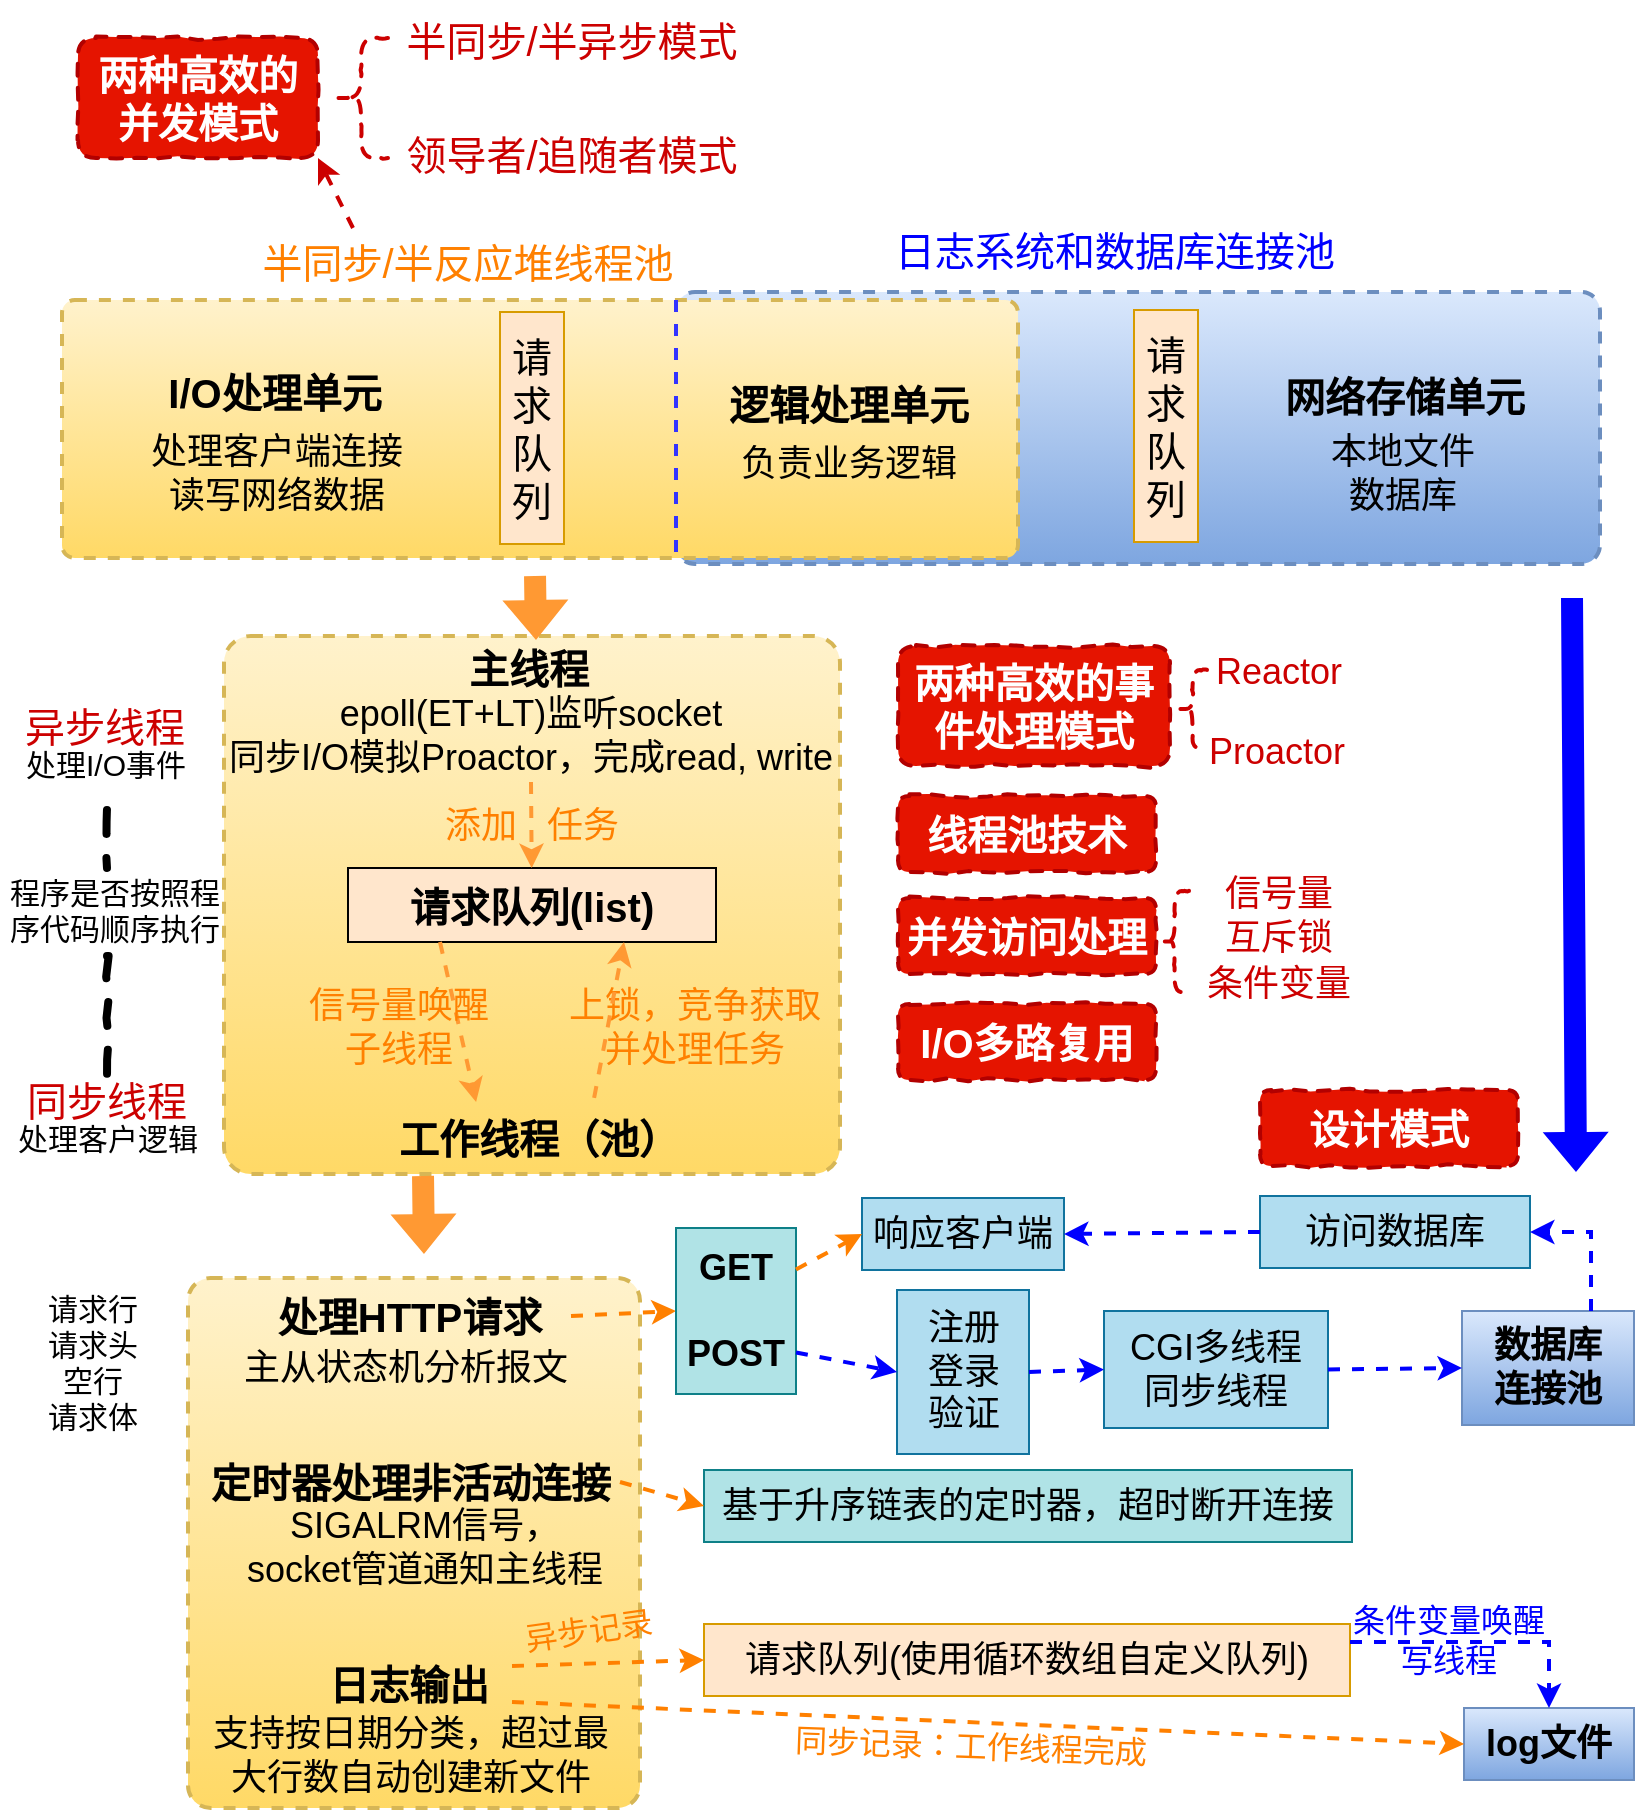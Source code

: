 <mxfile version="20.0.4" type="github">
  <diagram id="v8hTpokYwNXpzIlPlH0_" name="Page-1">
    <mxGraphModel dx="2249" dy="761" grid="0" gridSize="10" guides="1" tooltips="1" connect="1" arrows="1" fold="1" page="1" pageScale="1" pageWidth="827" pageHeight="1169" math="0" shadow="0">
      <root>
        <mxCell id="0" />
        <mxCell id="1" parent="0" />
        <mxCell id="amvjW9r1WKbjVWtIjcH6-35" value="" style="rounded=1;whiteSpace=wrap;html=1;fontSize=20;arcSize=5;dashed=1;strokeWidth=2;strokeColor=#d6b656;fillColor=#fff2cc;gradientColor=#ffd966;" parent="1" vertex="1">
          <mxGeometry x="-733" y="686" width="226" height="265" as="geometry" />
        </mxCell>
        <mxCell id="amvjW9r1WKbjVWtIjcH6-29" value="" style="rounded=1;whiteSpace=wrap;html=1;fontSize=20;arcSize=5;dashed=1;strokeWidth=2;strokeColor=#d6b656;fillColor=#fff2cc;gradientColor=#ffd966;" parent="1" vertex="1">
          <mxGeometry x="-715" y="365" width="308" height="269" as="geometry" />
        </mxCell>
        <mxCell id="amvjW9r1WKbjVWtIjcH6-7" value="" style="rounded=1;whiteSpace=wrap;html=1;fontSize=20;arcSize=7;dashed=1;strokeWidth=2;strokeColor=#6c8ebf;fillColor=#dae8fc;gradientColor=#7ea6e0;" parent="1" vertex="1">
          <mxGeometry x="-489" y="193" width="462" height="136" as="geometry" />
        </mxCell>
        <mxCell id="amvjW9r1WKbjVWtIjcH6-6" value="" style="rounded=1;whiteSpace=wrap;html=1;fontSize=20;arcSize=5;dashed=1;strokeWidth=2;strokeColor=#d6b656;fillColor=#fff2cc;gradientColor=#ffd966;" parent="1" vertex="1">
          <mxGeometry x="-796" y="197" width="478" height="129" as="geometry" />
        </mxCell>
        <mxCell id="amvjW9r1WKbjVWtIjcH6-1" value="I/O处理单元" style="rounded=0;whiteSpace=wrap;html=1;fontStyle=1;fontSize=20;strokeColor=none;fillColor=none;flipH=1;" parent="1" vertex="1">
          <mxGeometry x="-762" y="214.5" width="145" height="57" as="geometry" />
        </mxCell>
        <mxCell id="amvjW9r1WKbjVWtIjcH6-2" value="逻辑处理单元" style="rounded=0;whiteSpace=wrap;html=1;fontStyle=1;fontSize=20;strokeColor=none;fillColor=none;flipH=1;" parent="1" vertex="1">
          <mxGeometry x="-475" y="220" width="145" height="57" as="geometry" />
        </mxCell>
        <mxCell id="amvjW9r1WKbjVWtIjcH6-3" value="网络存储单元" style="rounded=0;whiteSpace=wrap;html=1;fontStyle=1;fontSize=20;strokeColor=none;fillColor=none;flipH=1;" parent="1" vertex="1">
          <mxGeometry x="-197" y="216" width="145" height="57" as="geometry" />
        </mxCell>
        <mxCell id="amvjW9r1WKbjVWtIjcH6-4" value="&lt;font style=&quot;font-size: 20px;&quot;&gt;请求队列&lt;/font&gt;" style="rounded=0;whiteSpace=wrap;html=1;fontSize=20;fillColor=#ffe6cc;strokeColor=#d79b00;" parent="1" vertex="1">
          <mxGeometry x="-577" y="203" width="32" height="116" as="geometry" />
        </mxCell>
        <mxCell id="amvjW9r1WKbjVWtIjcH6-5" value="&lt;font style=&quot;font-size: 20px;&quot;&gt;请求队列&lt;/font&gt;" style="rounded=0;whiteSpace=wrap;html=1;fontSize=20;fillColor=#ffe6cc;strokeColor=#d79b00;" parent="1" vertex="1">
          <mxGeometry x="-260" y="202" width="32" height="116" as="geometry" />
        </mxCell>
        <mxCell id="amvjW9r1WKbjVWtIjcH6-8" value="" style="endArrow=none;html=1;rounded=0;fontSize=20;dashed=1;strokeWidth=2;strokeColor=#3333FF;" parent="1" edge="1">
          <mxGeometry width="50" height="50" relative="1" as="geometry">
            <mxPoint x="-489" y="323" as="sourcePoint" />
            <mxPoint x="-489" y="197" as="targetPoint" />
          </mxGeometry>
        </mxCell>
        <mxCell id="amvjW9r1WKbjVWtIjcH6-9" value="半同步/半反应堆线程池" style="rounded=0;whiteSpace=wrap;html=1;dashed=1;fontSize=20;strokeColor=none;strokeWidth=2;fillColor=none;fontColor=#FF8000;" parent="1" vertex="1">
          <mxGeometry x="-708" y="161" width="230" height="33" as="geometry" />
        </mxCell>
        <mxCell id="amvjW9r1WKbjVWtIjcH6-11" value="日志系统和数据库连接池" style="rounded=0;whiteSpace=wrap;html=1;dashed=1;fontSize=20;strokeColor=none;strokeWidth=2;fillColor=none;fontColor=#0000FF;" parent="1" vertex="1">
          <mxGeometry x="-395" y="155" width="251" height="33" as="geometry" />
        </mxCell>
        <mxCell id="amvjW9r1WKbjVWtIjcH6-12" value="" style="endArrow=classic;html=1;rounded=0;dashed=1;fontSize=20;fontColor=#CC0000;strokeColor=#CC0000;strokeWidth=2;exitX=0.25;exitY=0;exitDx=0;exitDy=0;entryX=1;entryY=1;entryDx=0;entryDy=0;" parent="1" source="amvjW9r1WKbjVWtIjcH6-9" target="amvjW9r1WKbjVWtIjcH6-13" edge="1">
          <mxGeometry width="50" height="50" relative="1" as="geometry">
            <mxPoint x="-582" y="131" as="sourcePoint" />
            <mxPoint x="-617" y="51" as="targetPoint" />
          </mxGeometry>
        </mxCell>
        <mxCell id="amvjW9r1WKbjVWtIjcH6-13" value="两种高效的并发模式" style="rounded=1;whiteSpace=wrap;html=1;dashed=1;fontSize=20;strokeColor=#B20000;strokeWidth=2;fillColor=#e51400;comic=1;fontStyle=1;fontColor=#ffffff;" parent="1" vertex="1">
          <mxGeometry x="-788" y="66" width="120" height="60" as="geometry" />
        </mxCell>
        <mxCell id="amvjW9r1WKbjVWtIjcH6-14" value="" style="shape=curlyBracket;whiteSpace=wrap;html=1;rounded=1;dashed=1;comic=1;fontSize=20;fontColor=#CC0000;strokeColor=#CC0000;strokeWidth=2;fillColor=none;" parent="1" vertex="1">
          <mxGeometry x="-660" y="66" width="27" height="60" as="geometry" />
        </mxCell>
        <mxCell id="amvjW9r1WKbjVWtIjcH6-15" value="半同步/半异步模式" style="rounded=0;whiteSpace=wrap;html=1;dashed=1;comic=1;fontSize=20;fontColor=#CC0000;strokeColor=none;strokeWidth=2;fillColor=none;" parent="1" vertex="1">
          <mxGeometry x="-638" y="47" width="194" height="40" as="geometry" />
        </mxCell>
        <mxCell id="amvjW9r1WKbjVWtIjcH6-16" value="领导者/追随者模式" style="rounded=0;whiteSpace=wrap;html=1;dashed=1;comic=1;fontSize=20;fontColor=#CC0000;strokeColor=none;strokeWidth=2;fillColor=none;" parent="1" vertex="1">
          <mxGeometry x="-638" y="104" width="194" height="40" as="geometry" />
        </mxCell>
        <mxCell id="amvjW9r1WKbjVWtIjcH6-17" value="" style="shape=flexArrow;endArrow=classic;html=1;rounded=0;dashed=1;fontSize=20;fontColor=#FF9933;strokeColor=none;strokeWidth=2;fillColor=#FF9933;" parent="1" edge="1">
          <mxGeometry width="50" height="50" relative="1" as="geometry">
            <mxPoint x="-559.5" y="334" as="sourcePoint" />
            <mxPoint x="-559" y="368" as="targetPoint" />
          </mxGeometry>
        </mxCell>
        <mxCell id="amvjW9r1WKbjVWtIjcH6-18" value="主线程" style="rounded=0;whiteSpace=wrap;html=1;fontStyle=1;fontSize=20;strokeColor=none;fillColor=none;flipH=1;" parent="1" vertex="1">
          <mxGeometry x="-634" y="363" width="143" height="36" as="geometry" />
        </mxCell>
        <mxCell id="amvjW9r1WKbjVWtIjcH6-19" value="工作线程（池）" style="rounded=0;whiteSpace=wrap;html=1;fontStyle=1;fontSize=20;strokeColor=none;fillColor=none;flipH=1;" parent="1" vertex="1">
          <mxGeometry x="-650" y="598" width="185" height="36" as="geometry" />
        </mxCell>
        <mxCell id="amvjW9r1WKbjVWtIjcH6-20" value="&lt;font style=&quot;font-size: 20px;&quot;&gt;请求队列(list)&lt;/font&gt;" style="rounded=0;whiteSpace=wrap;html=1;fontSize=20;fontStyle=1;fillColor=#ffe6cc;strokeColor=default;" parent="1" vertex="1">
          <mxGeometry x="-653" y="481" width="184" height="37" as="geometry" />
        </mxCell>
        <mxCell id="amvjW9r1WKbjVWtIjcH6-21" value="&lt;font style=&quot;font-size: 18px;&quot;&gt;epoll(ET+LT)监听socket&lt;br&gt;同步I/O模拟Proactor，完成read, write&lt;/font&gt;" style="rounded=0;whiteSpace=wrap;html=1;fontSize=18;fillColor=none;strokeColor=none;" parent="1" vertex="1">
          <mxGeometry x="-714" y="392" width="305" height="46" as="geometry" />
        </mxCell>
        <mxCell id="amvjW9r1WKbjVWtIjcH6-23" value="" style="endArrow=classic;html=1;rounded=0;dashed=1;fontSize=20;fontColor=#FF9933;strokeColor=#FF9933;strokeWidth=2;fillColor=#FF9933;exitX=0.5;exitY=1;exitDx=0;exitDy=0;" parent="1" source="amvjW9r1WKbjVWtIjcH6-21" target="amvjW9r1WKbjVWtIjcH6-20" edge="1">
          <mxGeometry width="50" height="50" relative="1" as="geometry">
            <mxPoint x="-435" y="408" as="sourcePoint" />
            <mxPoint x="-385" y="358" as="targetPoint" />
          </mxGeometry>
        </mxCell>
        <mxCell id="amvjW9r1WKbjVWtIjcH6-24" value="&lt;span style=&quot;font-size: 18px;&quot;&gt;添加&amp;nbsp; &amp;nbsp;任务&lt;/span&gt;" style="rounded=0;whiteSpace=wrap;html=1;fontSize=18;fillColor=none;strokeColor=none;fontColor=#FF8000;" parent="1" vertex="1">
          <mxGeometry x="-666.75" y="443" width="211.5" height="34" as="geometry" />
        </mxCell>
        <mxCell id="amvjW9r1WKbjVWtIjcH6-25" value="" style="endArrow=classic;html=1;rounded=0;dashed=1;fontSize=20;fontColor=#FF9933;strokeColor=#FF9933;strokeWidth=2;fillColor=#FF9933;entryX=0.67;entryY=0;entryDx=0;entryDy=0;exitX=0.25;exitY=1;exitDx=0;exitDy=0;entryPerimeter=0;" parent="1" source="amvjW9r1WKbjVWtIjcH6-20" target="amvjW9r1WKbjVWtIjcH6-19" edge="1">
          <mxGeometry width="50" height="50" relative="1" as="geometry">
            <mxPoint x="-551" y="449" as="sourcePoint" />
            <mxPoint x="-550.992" y="491" as="targetPoint" />
          </mxGeometry>
        </mxCell>
        <mxCell id="amvjW9r1WKbjVWtIjcH6-26" value="&lt;span style=&quot;font-size: 18px;&quot;&gt;信号量唤醒&lt;br style=&quot;font-size: 18px;&quot;&gt;子线程&lt;/span&gt;" style="rounded=0;whiteSpace=wrap;html=1;fontSize=18;fillColor=none;strokeColor=none;fontColor=#FF8000;" parent="1" vertex="1">
          <mxGeometry x="-693" y="531" width="130.5" height="59" as="geometry" />
        </mxCell>
        <mxCell id="amvjW9r1WKbjVWtIjcH6-27" value="&lt;span style=&quot;font-size: 18px;&quot;&gt;上锁，竞争获取并处理任务&lt;/span&gt;" style="rounded=0;whiteSpace=wrap;html=1;fontSize=18;fillColor=none;strokeColor=none;fontColor=#FF8000;" parent="1" vertex="1">
          <mxGeometry x="-545" y="531" width="130.5" height="59" as="geometry" />
        </mxCell>
        <mxCell id="amvjW9r1WKbjVWtIjcH6-28" value="" style="endArrow=classic;html=1;rounded=0;dashed=1;fontSize=20;fontColor=#FF9933;strokeColor=#FF9933;strokeWidth=2;fillColor=#FF9933;entryX=0.75;entryY=1;entryDx=0;entryDy=0;exitX=0.351;exitY=-0.056;exitDx=0;exitDy=0;exitPerimeter=0;" parent="1" source="amvjW9r1WKbjVWtIjcH6-19" target="amvjW9r1WKbjVWtIjcH6-20" edge="1">
          <mxGeometry width="50" height="50" relative="1" as="geometry">
            <mxPoint x="-597" y="528" as="sourcePoint" />
            <mxPoint x="-587.25" y="607" as="targetPoint" />
          </mxGeometry>
        </mxCell>
        <mxCell id="amvjW9r1WKbjVWtIjcH6-30" value="异步线程" style="rounded=0;whiteSpace=wrap;html=1;dashed=1;comic=1;fontSize=20;fontColor=#CC0000;strokeColor=none;strokeWidth=2;fillColor=none;" parent="1" vertex="1">
          <mxGeometry x="-820" y="390" width="91" height="40" as="geometry" />
        </mxCell>
        <mxCell id="amvjW9r1WKbjVWtIjcH6-31" value="同步线程" style="rounded=0;whiteSpace=wrap;html=1;dashed=1;comic=1;fontSize=20;fontColor=#CC0000;strokeColor=none;strokeWidth=2;fillColor=none;" parent="1" vertex="1">
          <mxGeometry x="-819" y="577" width="91" height="40" as="geometry" />
        </mxCell>
        <mxCell id="amvjW9r1WKbjVWtIjcH6-32" value="处理HTTP请求" style="rounded=0;whiteSpace=wrap;html=1;fontStyle=1;fontSize=20;strokeColor=none;fillColor=none;flipH=1;" parent="1" vertex="1">
          <mxGeometry x="-703.5" y="687" width="162" height="36" as="geometry" />
        </mxCell>
        <mxCell id="amvjW9r1WKbjVWtIjcH6-33" value="定时器处理非活动连接" style="rounded=0;whiteSpace=wrap;html=1;fontStyle=1;fontSize=20;strokeColor=none;fillColor=none;flipH=1;" parent="1" vertex="1">
          <mxGeometry x="-726.25" y="770" width="209.25" height="36" as="geometry" />
        </mxCell>
        <mxCell id="amvjW9r1WKbjVWtIjcH6-34" value="日志输出" style="rounded=0;whiteSpace=wrap;html=1;fontStyle=1;fontSize=20;strokeColor=none;fillColor=none;flipH=1;" parent="1" vertex="1">
          <mxGeometry x="-674" y="871" width="103" height="36" as="geometry" />
        </mxCell>
        <mxCell id="amvjW9r1WKbjVWtIjcH6-36" value="" style="shape=flexArrow;endArrow=classic;html=1;rounded=0;dashed=1;fontSize=20;fontColor=#FF9933;strokeColor=none;strokeWidth=2;fillColor=#FF9933;exitX=0.5;exitY=1;exitDx=0;exitDy=0;" parent="1" edge="1">
          <mxGeometry width="50" height="50" relative="1" as="geometry">
            <mxPoint x="-615.5" y="634" as="sourcePoint" />
            <mxPoint x="-615" y="675" as="targetPoint" />
          </mxGeometry>
        </mxCell>
        <mxCell id="amvjW9r1WKbjVWtIjcH6-37" value="" style="endArrow=classic;html=1;rounded=0;dashed=1;fontSize=20;fontColor=#FF8000;strokeColor=#FF8000;strokeWidth=2;fillColor=#FF9933;exitX=1;exitY=0.5;exitDx=0;exitDy=0;entryX=0;entryY=0.5;entryDx=0;entryDy=0;" parent="1" source="amvjW9r1WKbjVWtIjcH6-32" target="amvjW9r1WKbjVWtIjcH6-38" edge="1">
          <mxGeometry width="50" height="50" relative="1" as="geometry">
            <mxPoint x="-410" y="753" as="sourcePoint" />
            <mxPoint x="-475" y="698" as="targetPoint" />
          </mxGeometry>
        </mxCell>
        <mxCell id="amvjW9r1WKbjVWtIjcH6-38" value="GET&lt;br style=&quot;font-size: 18px;&quot;&gt;&lt;br style=&quot;font-size: 18px;&quot;&gt;POST" style="rounded=0;whiteSpace=wrap;html=1;fontStyle=1;fontSize=18;strokeColor=#0e8088;fillColor=#b0e3e6;flipH=1;" parent="1" vertex="1">
          <mxGeometry x="-489" y="661" width="60" height="83" as="geometry" />
        </mxCell>
        <mxCell id="amvjW9r1WKbjVWtIjcH6-39" value="访问数据库" style="rounded=0;whiteSpace=wrap;html=1;fontStyle=0;fontSize=18;strokeColor=#10739e;fillColor=#b1ddf0;flipH=1;" parent="1" vertex="1">
          <mxGeometry x="-197" y="645" width="135" height="36" as="geometry" />
        </mxCell>
        <mxCell id="amvjW9r1WKbjVWtIjcH6-40" value="响应客户端" style="rounded=0;whiteSpace=wrap;html=1;fontStyle=0;fontSize=18;strokeColor=#10739e;fillColor=#b1ddf0;flipH=1;" parent="1" vertex="1">
          <mxGeometry x="-396" y="646" width="101" height="36" as="geometry" />
        </mxCell>
        <mxCell id="amvjW9r1WKbjVWtIjcH6-42" value="注册&lt;br style=&quot;font-size: 18px;&quot;&gt;登录&lt;br style=&quot;font-size: 18px;&quot;&gt;验证" style="rounded=0;whiteSpace=wrap;html=1;fontStyle=0;fontSize=18;strokeColor=#10739e;fillColor=#b1ddf0;flipH=1;" parent="1" vertex="1">
          <mxGeometry x="-378.5" y="692" width="66" height="82" as="geometry" />
        </mxCell>
        <mxCell id="amvjW9r1WKbjVWtIjcH6-43" value="CGI多线程&lt;br style=&quot;font-size: 18px;&quot;&gt;同步线程" style="rounded=0;whiteSpace=wrap;html=1;fontStyle=0;fontSize=18;strokeColor=#10739e;fillColor=#b1ddf0;flipH=1;" parent="1" vertex="1">
          <mxGeometry x="-275" y="702.5" width="112" height="58.5" as="geometry" />
        </mxCell>
        <mxCell id="amvjW9r1WKbjVWtIjcH6-44" value="数据库&lt;br style=&quot;font-size: 18px;&quot;&gt;连接池" style="rounded=0;whiteSpace=wrap;html=1;fontStyle=1;fontSize=18;strokeColor=#6c8ebf;fillColor=#dae8fc;flipH=1;gradientColor=#7ea6e0;" parent="1" vertex="1">
          <mxGeometry x="-96" y="702.5" width="86" height="57" as="geometry" />
        </mxCell>
        <mxCell id="amvjW9r1WKbjVWtIjcH6-45" value="" style="endArrow=classic;html=1;rounded=0;dashed=1;fontSize=21;fontColor=#FF8000;strokeColor=#FF8000;strokeWidth=2;fillColor=#FF9933;exitX=1;exitY=0.25;exitDx=0;exitDy=0;entryX=0;entryY=0.5;entryDx=0;entryDy=0;" parent="1" source="amvjW9r1WKbjVWtIjcH6-38" target="amvjW9r1WKbjVWtIjcH6-40" edge="1">
          <mxGeometry width="50" height="50" relative="1" as="geometry">
            <mxPoint x="-271" y="563" as="sourcePoint" />
            <mxPoint x="-221" y="513" as="targetPoint" />
          </mxGeometry>
        </mxCell>
        <mxCell id="amvjW9r1WKbjVWtIjcH6-48" value="" style="endArrow=classic;html=1;rounded=0;dashed=1;fontSize=21;fontColor=#FF8000;strokeColor=#0000FF;strokeWidth=2;fillColor=#FF9933;exitX=1;exitY=0.75;exitDx=0;exitDy=0;entryX=0;entryY=0.5;entryDx=0;entryDy=0;" parent="1" source="amvjW9r1WKbjVWtIjcH6-38" target="amvjW9r1WKbjVWtIjcH6-42" edge="1">
          <mxGeometry width="50" height="50" relative="1" as="geometry">
            <mxPoint x="-179" y="577" as="sourcePoint" />
            <mxPoint x="-129" y="527" as="targetPoint" />
          </mxGeometry>
        </mxCell>
        <mxCell id="amvjW9r1WKbjVWtIjcH6-49" value="" style="endArrow=classic;html=1;rounded=0;dashed=1;fontSize=21;fontColor=#FF8000;strokeColor=#0000FF;strokeWidth=2;fillColor=#FF9933;exitX=0;exitY=0.5;exitDx=0;exitDy=0;entryX=1;entryY=0.5;entryDx=0;entryDy=0;" parent="1" source="amvjW9r1WKbjVWtIjcH6-39" target="amvjW9r1WKbjVWtIjcH6-40" edge="1">
          <mxGeometry width="50" height="50" relative="1" as="geometry">
            <mxPoint x="-290" y="571" as="sourcePoint" />
            <mxPoint x="-240" y="521" as="targetPoint" />
          </mxGeometry>
        </mxCell>
        <mxCell id="amvjW9r1WKbjVWtIjcH6-50" value="" style="endArrow=classic;html=1;rounded=0;dashed=1;fontSize=21;fontColor=#FF8000;strokeColor=#0000FF;strokeWidth=2;fillColor=#FF9933;exitX=1;exitY=0.5;exitDx=0;exitDy=0;entryX=0;entryY=0.5;entryDx=0;entryDy=0;" parent="1" source="amvjW9r1WKbjVWtIjcH6-42" target="amvjW9r1WKbjVWtIjcH6-43" edge="1">
          <mxGeometry width="50" height="50" relative="1" as="geometry">
            <mxPoint x="-280" y="581" as="sourcePoint" />
            <mxPoint x="-230" y="531" as="targetPoint" />
          </mxGeometry>
        </mxCell>
        <mxCell id="amvjW9r1WKbjVWtIjcH6-51" value="" style="endArrow=classic;html=1;rounded=0;dashed=1;fontSize=21;fontColor=#FF8000;strokeColor=#0000FF;strokeWidth=2;fillColor=#FF9933;exitX=1;exitY=0.5;exitDx=0;exitDy=0;entryX=0;entryY=0.5;entryDx=0;entryDy=0;" parent="1" source="amvjW9r1WKbjVWtIjcH6-43" target="amvjW9r1WKbjVWtIjcH6-44" edge="1">
          <mxGeometry width="50" height="50" relative="1" as="geometry">
            <mxPoint x="-270" y="591" as="sourcePoint" />
            <mxPoint x="-220" y="541" as="targetPoint" />
          </mxGeometry>
        </mxCell>
        <mxCell id="amvjW9r1WKbjVWtIjcH6-52" value="" style="edgeStyle=segmentEdgeStyle;endArrow=classic;html=1;rounded=0;dashed=1;fontSize=21;fontColor=#FF8000;strokeColor=#0000FF;strokeWidth=2;fillColor=#FF9933;exitX=0.75;exitY=0;exitDx=0;exitDy=0;entryX=1;entryY=0.5;entryDx=0;entryDy=0;" parent="1" source="amvjW9r1WKbjVWtIjcH6-44" target="amvjW9r1WKbjVWtIjcH6-39" edge="1">
          <mxGeometry width="50" height="50" relative="1" as="geometry">
            <mxPoint x="-435" y="563" as="sourcePoint" />
            <mxPoint x="-385" y="513" as="targetPoint" />
            <Array as="points">
              <mxPoint x="-31" y="663" />
            </Array>
          </mxGeometry>
        </mxCell>
        <mxCell id="amvjW9r1WKbjVWtIjcH6-53" value="基于升序链表的定时器，超时断开连接" style="rounded=0;whiteSpace=wrap;html=1;fontStyle=0;fontSize=18;strokeColor=#0e8088;fillColor=#b0e3e6;flipH=1;" parent="1" vertex="1">
          <mxGeometry x="-475" y="782" width="324" height="36" as="geometry" />
        </mxCell>
        <mxCell id="amvjW9r1WKbjVWtIjcH6-54" value="" style="endArrow=classic;html=1;rounded=0;dashed=1;fontSize=20;fontColor=#FF8000;strokeColor=#FF8000;strokeWidth=2;fillColor=#FF9933;exitX=1;exitY=0.5;exitDx=0;exitDy=0;entryX=0;entryY=0.5;entryDx=0;entryDy=0;" parent="1" source="amvjW9r1WKbjVWtIjcH6-33" target="amvjW9r1WKbjVWtIjcH6-53" edge="1">
          <mxGeometry width="50" height="50" relative="1" as="geometry">
            <mxPoint x="-531.5" y="715" as="sourcePoint" />
            <mxPoint x="-479" y="712.5" as="targetPoint" />
          </mxGeometry>
        </mxCell>
        <mxCell id="amvjW9r1WKbjVWtIjcH6-55" value="请求队列(使用循环数组自定义队列)" style="rounded=0;whiteSpace=wrap;html=1;fontStyle=0;fontSize=18;strokeColor=#d79b00;fillColor=#ffe6cc;flipH=1;" parent="1" vertex="1">
          <mxGeometry x="-475" y="859" width="323" height="36" as="geometry" />
        </mxCell>
        <mxCell id="amvjW9r1WKbjVWtIjcH6-56" value="" style="endArrow=classic;html=1;rounded=0;dashed=1;fontSize=20;fontColor=#FF8000;strokeColor=#FF8000;strokeWidth=2;fillColor=#FF9933;exitX=1;exitY=0.25;exitDx=0;exitDy=0;entryX=0;entryY=0.5;entryDx=0;entryDy=0;" parent="1" source="amvjW9r1WKbjVWtIjcH6-34" target="amvjW9r1WKbjVWtIjcH6-55" edge="1">
          <mxGeometry width="50" height="50" relative="1" as="geometry">
            <mxPoint x="-531.5" y="733" as="sourcePoint" />
            <mxPoint x="-479" y="730.5" as="targetPoint" />
          </mxGeometry>
        </mxCell>
        <mxCell id="amvjW9r1WKbjVWtIjcH6-57" value="&lt;span style=&quot;font-size: 16px;&quot;&gt;异步记录&lt;/span&gt;" style="rounded=0;whiteSpace=wrap;html=1;fontSize=16;fillColor=none;strokeColor=none;fontColor=#FF8000;rotation=352;" parent="1" vertex="1">
          <mxGeometry x="-579" y="845" width="93" height="34" as="geometry" />
        </mxCell>
        <mxCell id="amvjW9r1WKbjVWtIjcH6-58" value="log文件" style="rounded=0;whiteSpace=wrap;html=1;fontStyle=1;fontSize=18;strokeColor=#6c8ebf;fillColor=#dae8fc;flipH=1;gradientColor=#7ea6e0;" parent="1" vertex="1">
          <mxGeometry x="-95" y="901" width="85" height="36" as="geometry" />
        </mxCell>
        <mxCell id="amvjW9r1WKbjVWtIjcH6-59" value="" style="edgeStyle=segmentEdgeStyle;endArrow=classic;html=1;rounded=0;dashed=1;fontSize=21;fontColor=#FF8000;strokeColor=#0000FF;strokeWidth=2;fillColor=#FF9933;exitX=1;exitY=0.25;exitDx=0;exitDy=0;entryX=0.5;entryY=0;entryDx=0;entryDy=0;" parent="1" source="amvjW9r1WKbjVWtIjcH6-55" target="amvjW9r1WKbjVWtIjcH6-58" edge="1">
          <mxGeometry width="50" height="50" relative="1" as="geometry">
            <mxPoint x="-435" y="741" as="sourcePoint" />
            <mxPoint x="-385" y="691" as="targetPoint" />
            <Array as="points">
              <mxPoint x="-52" y="868" />
            </Array>
          </mxGeometry>
        </mxCell>
        <mxCell id="amvjW9r1WKbjVWtIjcH6-61" value="&lt;span style=&quot;font-size: 16px;&quot;&gt;条件变量唤醒&lt;br&gt;写线程&lt;/span&gt;" style="rounded=0;whiteSpace=wrap;html=1;fontSize=16;fillColor=none;strokeColor=none;fontColor=#0000FF;" parent="1" vertex="1">
          <mxGeometry x="-171" y="850" width="137" height="34" as="geometry" />
        </mxCell>
        <mxCell id="amvjW9r1WKbjVWtIjcH6-63" value="&lt;span style=&quot;font-size: 16px;&quot;&gt;同步记录：工作线程完成&lt;/span&gt;" style="rounded=0;whiteSpace=wrap;html=1;fontSize=16;fillColor=none;strokeColor=none;fontColor=#FF8000;rotation=2;" parent="1" vertex="1">
          <mxGeometry x="-465" y="903" width="247" height="34" as="geometry" />
        </mxCell>
        <mxCell id="amvjW9r1WKbjVWtIjcH6-65" value="" style="endArrow=classic;html=1;rounded=0;dashed=1;fontSize=20;fontColor=#FF8000;strokeColor=#FF8000;strokeWidth=2;fillColor=#FF9933;exitX=1;exitY=0.75;exitDx=0;exitDy=0;entryX=0;entryY=0.5;entryDx=0;entryDy=0;" parent="1" source="amvjW9r1WKbjVWtIjcH6-34" target="amvjW9r1WKbjVWtIjcH6-58" edge="1">
          <mxGeometry width="50" height="50" relative="1" as="geometry">
            <mxPoint x="-531.5" y="733" as="sourcePoint" />
            <mxPoint x="-479" y="730.5" as="targetPoint" />
          </mxGeometry>
        </mxCell>
        <mxCell id="amvjW9r1WKbjVWtIjcH6-67" value="" style="shape=flexArrow;endArrow=classic;html=1;rounded=0;dashed=1;fontSize=20;fontColor=#FF9933;strokeColor=none;strokeWidth=2;fillColor=#0000FF;" parent="1" edge="1">
          <mxGeometry width="50" height="50" relative="1" as="geometry">
            <mxPoint x="-41" y="345" as="sourcePoint" />
            <mxPoint x="-39" y="634" as="targetPoint" />
          </mxGeometry>
        </mxCell>
        <mxCell id="amvjW9r1WKbjVWtIjcH6-68" value="两种高效的事件处理模式" style="rounded=1;whiteSpace=wrap;html=1;dashed=1;fontSize=20;strokeColor=#B20000;strokeWidth=2;fillColor=#e51400;comic=1;fontStyle=1;fontColor=#ffffff;" parent="1" vertex="1">
          <mxGeometry x="-378" y="370" width="136" height="60" as="geometry" />
        </mxCell>
        <mxCell id="amvjW9r1WKbjVWtIjcH6-69" value="" style="shape=curlyBracket;whiteSpace=wrap;html=1;rounded=1;dashed=1;comic=1;fontSize=20;fontColor=#CC0000;strokeColor=#CC0000;strokeWidth=2;fillColor=none;" parent="1" vertex="1">
          <mxGeometry x="-238" y="382" width="14.5" height="39" as="geometry" />
        </mxCell>
        <mxCell id="amvjW9r1WKbjVWtIjcH6-70" value="Reactor" style="rounded=0;whiteSpace=wrap;html=1;dashed=1;comic=1;fontSize=18;fontColor=#CC0000;strokeColor=none;strokeWidth=2;fillColor=none;" parent="1" vertex="1">
          <mxGeometry x="-231" y="363" width="86.5" height="40" as="geometry" />
        </mxCell>
        <mxCell id="amvjW9r1WKbjVWtIjcH6-71" value="Proactor" style="rounded=0;whiteSpace=wrap;html=1;dashed=1;comic=1;fontSize=18;fontColor=#CC0000;strokeColor=none;strokeWidth=2;fillColor=none;" parent="1" vertex="1">
          <mxGeometry x="-233" y="403" width="88.5" height="40" as="geometry" />
        </mxCell>
        <mxCell id="amvjW9r1WKbjVWtIjcH6-72" value="线程池技术" style="rounded=1;whiteSpace=wrap;html=1;dashed=1;fontSize=20;strokeColor=#B20000;strokeWidth=2;fillColor=#e51400;comic=1;fontStyle=1;fontColor=#ffffff;" parent="1" vertex="1">
          <mxGeometry x="-378" y="445" width="129" height="38" as="geometry" />
        </mxCell>
        <mxCell id="amvjW9r1WKbjVWtIjcH6-73" value="并发访问处理" style="rounded=1;whiteSpace=wrap;html=1;dashed=1;fontSize=20;strokeColor=#B20000;strokeWidth=2;fillColor=#e51400;comic=1;fontStyle=1;fontColor=#ffffff;" parent="1" vertex="1">
          <mxGeometry x="-378" y="496" width="129" height="38" as="geometry" />
        </mxCell>
        <mxCell id="amvjW9r1WKbjVWtIjcH6-74" value="I/O多路复用" style="rounded=1;whiteSpace=wrap;html=1;dashed=1;fontSize=20;strokeColor=#B20000;strokeWidth=2;fillColor=#e51400;comic=1;fontStyle=1;fontColor=#ffffff;" parent="1" vertex="1">
          <mxGeometry x="-378" y="549" width="129" height="38" as="geometry" />
        </mxCell>
        <mxCell id="amvjW9r1WKbjVWtIjcH6-75" value="&lt;span style=&quot;font-size: 15px;&quot;&gt;程序是否按照程序代码顺序执行&lt;/span&gt;" style="rounded=0;whiteSpace=wrap;html=1;fontSize=15;fillColor=none;strokeColor=none;" parent="1" vertex="1">
          <mxGeometry x="-827" y="477" width="115" height="49" as="geometry" />
        </mxCell>
        <mxCell id="amvjW9r1WKbjVWtIjcH6-76" value="" style="line;strokeWidth=4;direction=south;html=1;perimeter=backbonePerimeter;points=[];outlineConnect=0;dashed=1;comic=1;fontSize=18;fontColor=#0000FF;fillColor=none;" parent="1" vertex="1">
          <mxGeometry x="-778.5" y="452" width="10" height="29" as="geometry" />
        </mxCell>
        <mxCell id="amvjW9r1WKbjVWtIjcH6-77" value="" style="line;strokeWidth=4;direction=south;html=1;perimeter=backbonePerimeter;points=[];outlineConnect=0;dashed=1;comic=1;fontSize=18;fontColor=#0000FF;fillColor=none;" parent="1" vertex="1">
          <mxGeometry x="-778.5" y="525" width="10" height="62" as="geometry" />
        </mxCell>
        <mxCell id="amvjW9r1WKbjVWtIjcH6-78" value="设计模式" style="rounded=1;whiteSpace=wrap;html=1;dashed=1;fontSize=20;fontColor=#ffffff;strokeColor=#B20000;strokeWidth=2;fillColor=#e51400;comic=1;fontStyle=1" parent="1" vertex="1">
          <mxGeometry x="-197" y="592" width="129" height="38" as="geometry" />
        </mxCell>
        <mxCell id="F4MLMz6cTkbFCPkDcKhE-3" value="主从状态机分析报文" style="rounded=0;whiteSpace=wrap;html=1;fontSize=18;fillColor=none;strokeColor=none;" parent="1" vertex="1">
          <mxGeometry x="-714" y="714" width="180" height="34" as="geometry" />
        </mxCell>
        <mxCell id="F4MLMz6cTkbFCPkDcKhE-4" value="SIGALRM信号，&lt;br&gt;socket管道通知主线程" style="rounded=0;whiteSpace=wrap;html=1;fontSize=18;fillColor=none;strokeColor=none;" parent="1" vertex="1">
          <mxGeometry x="-721.75" y="797" width="214.75" height="47" as="geometry" />
        </mxCell>
        <mxCell id="F4MLMz6cTkbFCPkDcKhE-5" value="支持按日期分类，超过最大行数自动创建新文件" style="rounded=0;whiteSpace=wrap;html=1;fontSize=18;fillColor=none;strokeColor=none;" parent="1" vertex="1">
          <mxGeometry x="-729" y="901" width="214.75" height="47" as="geometry" />
        </mxCell>
        <mxCell id="F4MLMz6cTkbFCPkDcKhE-7" value="" style="shape=curlyBracket;whiteSpace=wrap;html=1;rounded=1;dashed=1;comic=1;fontSize=20;fontColor=#CC0000;strokeColor=#CC0000;strokeWidth=2;fillColor=none;" parent="1" vertex="1">
          <mxGeometry x="-247" y="492.5" width="14.5" height="50.5" as="geometry" />
        </mxCell>
        <mxCell id="F4MLMz6cTkbFCPkDcKhE-8" value="信号量" style="rounded=0;whiteSpace=wrap;html=1;dashed=1;comic=1;fontSize=18;fontColor=#CC0000;strokeColor=none;strokeWidth=2;fillColor=none;" parent="1" vertex="1">
          <mxGeometry x="-231.5" y="481" width="86.5" height="26" as="geometry" />
        </mxCell>
        <mxCell id="F4MLMz6cTkbFCPkDcKhE-9" value="条件变量" style="rounded=0;whiteSpace=wrap;html=1;dashed=1;comic=1;fontSize=18;fontColor=#CC0000;strokeColor=none;strokeWidth=2;fillColor=none;" parent="1" vertex="1">
          <mxGeometry x="-232.5" y="523" width="88.5" height="31" as="geometry" />
        </mxCell>
        <mxCell id="F4MLMz6cTkbFCPkDcKhE-10" value="互斥锁" style="rounded=0;whiteSpace=wrap;html=1;dashed=1;comic=1;fontSize=18;fontColor=#CC0000;strokeColor=none;strokeWidth=2;fillColor=none;" parent="1" vertex="1">
          <mxGeometry x="-231.5" y="503.5" width="86.5" height="24.5" as="geometry" />
        </mxCell>
        <mxCell id="F4MLMz6cTkbFCPkDcKhE-11" value="处理客户端连接&lt;br&gt;读写网络数据" style="rounded=0;whiteSpace=wrap;html=1;fontSize=18;fillColor=none;strokeColor=none;" parent="1" vertex="1">
          <mxGeometry x="-760" y="260.5" width="143" height="46" as="geometry" />
        </mxCell>
        <mxCell id="F4MLMz6cTkbFCPkDcKhE-12" value="负责业务逻辑" style="rounded=0;whiteSpace=wrap;html=1;fontSize=18;fillColor=none;strokeColor=none;" parent="1" vertex="1">
          <mxGeometry x="-474" y="256" width="143" height="46" as="geometry" />
        </mxCell>
        <mxCell id="F4MLMz6cTkbFCPkDcKhE-13" value="本地文件&lt;br&gt;数据库" style="rounded=0;whiteSpace=wrap;html=1;fontSize=18;fillColor=none;strokeColor=none;" parent="1" vertex="1">
          <mxGeometry x="-197" y="261" width="143" height="46" as="geometry" />
        </mxCell>
        <mxCell id="8ZhRNXTZ8YyqBA9PioZG-1" value="&lt;span style=&quot;font-size: 15px;&quot;&gt;处理I/O事件&lt;/span&gt;" style="rounded=0;whiteSpace=wrap;html=1;fontSize=15;fillColor=none;strokeColor=none;" vertex="1" parent="1">
          <mxGeometry x="-825.5" y="412" width="102" height="33" as="geometry" />
        </mxCell>
        <mxCell id="8ZhRNXTZ8YyqBA9PioZG-2" value="&lt;span style=&quot;font-size: 15px;&quot;&gt;处理客户逻辑&lt;/span&gt;" style="rounded=0;whiteSpace=wrap;html=1;fontSize=15;fillColor=none;strokeColor=none;" vertex="1" parent="1">
          <mxGeometry x="-823.75" y="599.5" width="102" height="33" as="geometry" />
        </mxCell>
        <mxCell id="8ZhRNXTZ8YyqBA9PioZG-4" value="&lt;span style=&quot;font-size: 15px;&quot;&gt;请求行&lt;br&gt;请求头&lt;br&gt;空行&lt;br&gt;请求体&lt;br&gt;&lt;/span&gt;" style="rounded=0;whiteSpace=wrap;html=1;fontSize=15;fillColor=none;strokeColor=none;" vertex="1" parent="1">
          <mxGeometry x="-823.75" y="686" width="87" height="83" as="geometry" />
        </mxCell>
      </root>
    </mxGraphModel>
  </diagram>
</mxfile>
